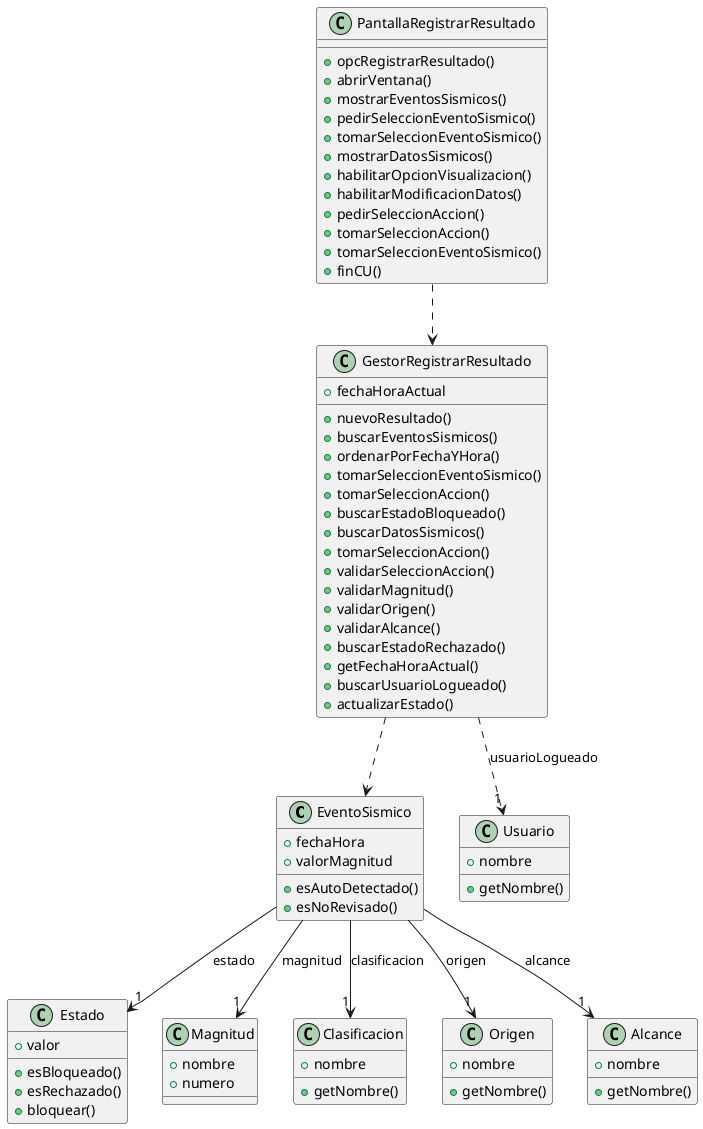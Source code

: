 @startuml DiagramaClase

class EventoSismico{
    +fechaHora
    +valorMagnitud
    +esAutoDetectado()
    +esNoRevisado()
}
class Estado{
    +valor
    +esBloqueado()
    +esRechazado()
    +bloquear()
}
class Magnitud{
    +nombre
    +numero
}
class Clasificacion{
    +nombre
    +getNombre()
}
class Origen{
    +nombre
    +getNombre()
}
class Alcance{
    +nombre
    +getNombre()
}
class PantallaRegistrarResultado{
    +opcRegistrarResultado()
    +abrirVentana()
    +mostrarEventosSismicos()
    +pedirSeleccionEventoSismico()
    +tomarSeleccionEventoSismico()
    +mostrarDatosSismicos()
    +habilitarOpcionVisualizacion()
    +habilitarModificacionDatos()
    +pedirSeleccionAccion()
    +tomarSeleccionAccion()
    +tomarSeleccionEventoSismico()
    +finCU()
}
class GestorRegistrarResultado{
    +fechaHoraActual

    +nuevoResultado()
    +buscarEventosSismicos()
    +ordenarPorFechaYHora()
    +tomarSeleccionEventoSismico()
    +tomarSeleccionAccion()
    +buscarEstadoBloqueado()
    +buscarDatosSismicos()
    +tomarSeleccionAccion()
    +validarSeleccionAccion()
    +validarMagnitud()
    +validarOrigen()
    +validarAlcance()
    +buscarEstadoRechazado()
    +getFechaHoraActual()
    +buscarUsuarioLogueado()
    +actualizarEstado()
}

class Usuario{
    +nombre
    +getNombre()
}

PantallaRegistrarResultado ..> GestorRegistrarResultado
GestorRegistrarResultado ..> EventoSismico
EventoSismico --> "1" Estado : estado
EventoSismico --> "1" Magnitud : magnitud
EventoSismico --> "1" Clasificacion : clasificacion
EventoSismico --> "1" Origen : origen
EventoSismico --> "1" Alcance : alcance
GestorRegistrarResultado ..> "1" Usuario : usuarioLogueado
@enduml